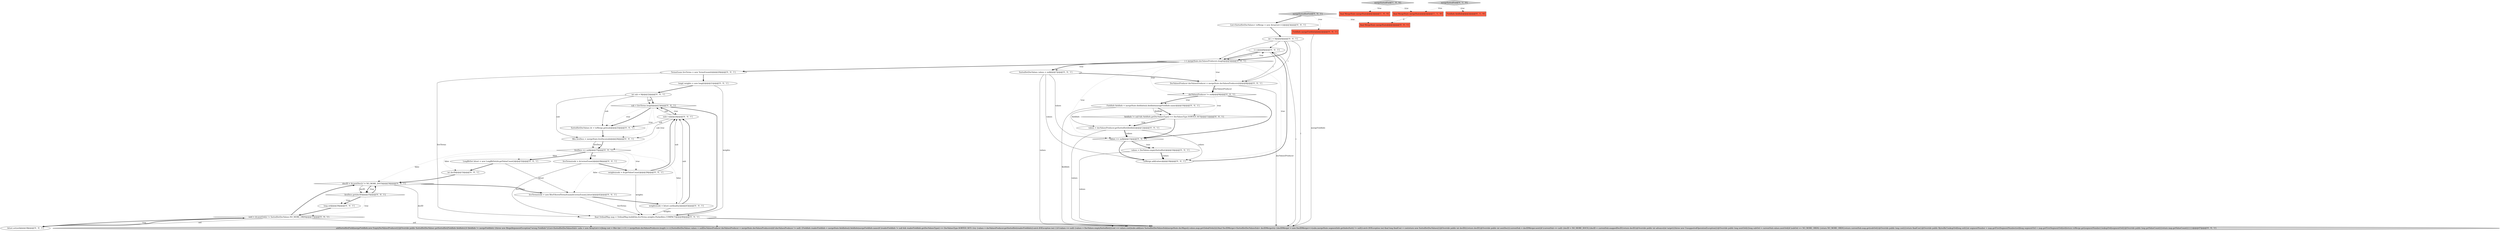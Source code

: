 digraph {
1 [style = filled, label = "mergeSortedField['1', '0', '0']", fillcolor = lightgray, shape = diamond image = "AAA0AAABBB1BBB"];
21 [style = filled, label = "liveTerms(sub( = new BitsFilteredTermsEnum(dv.termsEnum(),bitset)@@@42@@@['0', '0', '1']", fillcolor = white, shape = ellipse image = "AAA0AAABBB3BBB"];
29 [style = filled, label = "i++@@@6@@@['0', '0', '1']", fillcolor = white, shape = ellipse image = "AAA0AAABBB3BBB"];
39 [style = filled, label = "liveDocs.get(docID)@@@35@@@['0', '0', '1']", fillcolor = white, shape = diamond image = "AAA0AAABBB3BBB"];
5 [style = filled, label = "FieldInfo mergeFieldInfo@@@2@@@['0', '0', '1']", fillcolor = tomato, shape = box image = "AAA0AAABBB3BBB"];
34 [style = filled, label = "bitset.set(ord)@@@38@@@['0', '0', '1']", fillcolor = white, shape = ellipse image = "AAA0AAABBB3BBB"];
11 [style = filled, label = "sub < liveTerms.length@@@23@@@['0', '0', '1']", fillcolor = white, shape = diamond image = "AAA0AAABBB3BBB"];
8 [style = filled, label = "values = docValuesProducer.getSortedSet(fieldInfo)@@@12@@@['0', '0', '1']", fillcolor = white, shape = ellipse image = "AAA0AAABBB3BBB"];
25 [style = filled, label = "liveTerms(sub( = dv.termsEnum()@@@28@@@['0', '0', '1']", fillcolor = white, shape = ellipse image = "AAA0AAABBB3BBB"];
22 [style = filled, label = "sub++@@@24@@@['0', '0', '1']", fillcolor = white, shape = ellipse image = "AAA0AAABBB3BBB"];
10 [style = filled, label = "TermsEnum liveTerms = new TermsEnum((((@@@20@@@['0', '0', '1']", fillcolor = white, shape = ellipse image = "AAA0AAABBB3BBB"];
9 [style = filled, label = "fieldInfo != null && fieldInfo.getDocValuesType() == DocValuesType.SORTED_SET@@@11@@@['0', '0', '1']", fillcolor = white, shape = diamond image = "AAA0AAABBB3BBB"];
40 [style = filled, label = "int sub = 0@@@22@@@['0', '0', '1']", fillcolor = white, shape = ellipse image = "AAA0AAABBB3BBB"];
27 [style = filled, label = "final OrdinalMap map = OrdinalMap.build(this,liveTerms,weights,PackedInts.COMPACT)@@@46@@@['0', '0', '1']", fillcolor = white, shape = ellipse image = "AAA0AAABBB3BBB"];
20 [style = filled, label = "(ord = dv.nextOrd()) != SortedSetDocValues.NO_MORE_ORDS@@@37@@@['0', '0', '1']", fillcolor = white, shape = diamond image = "AAA0AAABBB3BBB"];
36 [style = filled, label = "i < mergeState.docValuesProducers.length@@@5@@@['0', '0', '1']", fillcolor = white, shape = diamond image = "AAA0AAABBB3BBB"];
2 [style = filled, label = "final MergeState mergeState@@@2@@@['1', '1', '0']", fillcolor = tomato, shape = box image = "AAA0AAABBB1BBB"];
4 [style = filled, label = "FieldInfo fieldInfo@@@2@@@['0', '1', '0']", fillcolor = tomato, shape = box image = "AAA0AAABBB2BBB"];
30 [style = filled, label = "SortedSetDocValues values = null@@@7@@@['0', '0', '1']", fillcolor = white, shape = ellipse image = "AAA0AAABBB3BBB"];
38 [style = filled, label = "long(( weights = new long((((@@@21@@@['0', '0', '1']", fillcolor = white, shape = ellipse image = "AAA0AAABBB3BBB"];
16 [style = filled, label = "Bits liveDocs = mergeState.liveDocs(sub(@@@26@@@['0', '0', '1']", fillcolor = white, shape = ellipse image = "AAA0AAABBB3BBB"];
23 [style = filled, label = "List<SortedSetDocValues> toMerge = new ArrayList<>()@@@3@@@['0', '0', '1']", fillcolor = white, shape = ellipse image = "AAA0AAABBB3BBB"];
3 [style = filled, label = "mergeSortedField['0', '1', '0']", fillcolor = lightgray, shape = diamond image = "AAA0AAABBB2BBB"];
33 [style = filled, label = "weights(sub( = bitset.cardinality()@@@43@@@['0', '0', '1']", fillcolor = white, shape = ellipse image = "AAA0AAABBB3BBB"];
18 [style = filled, label = "values == null@@@15@@@['0', '0', '1']", fillcolor = white, shape = diamond image = "AAA0AAABBB3BBB"];
13 [style = filled, label = "int docID@@@33@@@['0', '0', '1']", fillcolor = white, shape = ellipse image = "AAA0AAABBB3BBB"];
6 [style = filled, label = "SortedSetDocValues dv = toMerge.get(sub)@@@25@@@['0', '0', '1']", fillcolor = white, shape = ellipse image = "AAA0AAABBB3BBB"];
31 [style = filled, label = "LongBitSet bitset = new LongBitSet(dv.getValueCount())@@@32@@@['0', '0', '1']", fillcolor = white, shape = ellipse image = "AAA0AAABBB3BBB"];
15 [style = filled, label = "DocValuesProducer docValuesProducer = mergeState.docValuesProducers(i(@@@8@@@['0', '0', '1']", fillcolor = white, shape = ellipse image = "AAA0AAABBB3BBB"];
32 [style = filled, label = "toMerge.add(values)@@@18@@@['0', '0', '1']", fillcolor = white, shape = ellipse image = "AAA0AAABBB3BBB"];
17 [style = filled, label = "mergeSortedSetField['0', '0', '1']", fillcolor = lightgray, shape = diamond image = "AAA0AAABBB3BBB"];
37 [style = filled, label = "values = DocValues.emptySortedSet()@@@16@@@['0', '0', '1']", fillcolor = white, shape = ellipse image = "AAA0AAABBB3BBB"];
12 [style = filled, label = "final MergeState mergeState@@@2@@@['0', '0', '1']", fillcolor = tomato, shape = box image = "AAA0AAABBB3BBB"];
35 [style = filled, label = "addSortedSetField(mergeFieldInfo,new EmptyDocValuesProducer(){@Override public SortedSetDocValues getSortedSet(FieldInfo fieldInfo){if (fieldInfo != mergeFieldInfo) {throw new IllegalArgumentException(\"wrong FieldInfo\")}List<SortedSetDocValuesSub> subs = new ArrayList<>()long cost = 0for (int i = 0 i < mergeState.docValuesProducers.length i++){SortedSetDocValues values = nullDocValuesProducer docValuesProducer = mergeState.docValuesProducers(i(if (docValuesProducer != null) {FieldInfo readerFieldInfo = mergeState.fieldInfos(i(.fieldInfo(mergeFieldInfo.name)if (readerFieldInfo != null && readerFieldInfo.getDocValuesType() == DocValuesType.SORTED_SET) {try {values = docValuesProducer.getSortedSet(readerFieldInfo)}catch (IOException ioe) }}if (values == null) {values = DocValues.emptySortedSet()}cost += values.cost()subs.add(new SortedSetDocValuesSub(mergeState.docMaps(i(,values,map.getGlobalOrds(i)))}final DocIDMerger<SortedSetDocValuesSub> docIDMergertry {docIDMerger = new DocIDMerger<>(subs,mergeState.segmentInfo.getIndexSort() != null)}catch (IOException ioe) final long finalCost = costreturn new SortedSetDocValues(){@Override public int docID(){return docID}@Override public int nextDoc(){currentSub = docIDMerger.next()if (currentSub == null) {docID = NO_MORE_DOCS}{docID = currentSub.mappedDocID}return docID}@Override public int advance(int target){throw new UnsupportedOperationException()}@Override public long nextOrd(){long subOrd = currentSub.values.nextOrd()if (subOrd == NO_MORE_ORDS) {return NO_MORE_ORDS}return currentSub.map.get(subOrd)}@Override public long cost(){return finalCost}@Override public BytesRef lookupOrd(long ord){int segmentNumber = map.getFirstSegmentNumber(ord)long segmentOrd = map.getFirstSegmentOrd(ord)return toMerge.get(segmentNumber).lookupOrd(segmentOrd)}@Override public long getValueCount(){return map.getValueCount()}}}})@@@47@@@['0', '0', '1']", fillcolor = lightgray, shape = ellipse image = "AAA0AAABBB3BBB"];
0 [style = filled, label = "final MergeState mergeState@@@2@@@['1', '0', '0']", fillcolor = tomato, shape = box image = "AAA0AAABBB1BBB"];
28 [style = filled, label = "(docID = dv.nextDoc()) != NO_MORE_DOCS@@@34@@@['0', '0', '1']", fillcolor = white, shape = diamond image = "AAA0AAABBB3BBB"];
7 [style = filled, label = "FieldInfo fieldInfo = mergeState.fieldInfos(i(.fieldInfo(mergeFieldInfo.name)@@@10@@@['0', '0', '1']", fillcolor = white, shape = ellipse image = "AAA0AAABBB3BBB"];
24 [style = filled, label = "liveDocs == null@@@27@@@['0', '0', '1']", fillcolor = white, shape = diamond image = "AAA0AAABBB3BBB"];
19 [style = filled, label = "docValuesProducer != null@@@9@@@['0', '0', '1']", fillcolor = white, shape = diamond image = "AAA0AAABBB3BBB"];
14 [style = filled, label = "long ord@@@36@@@['0', '0', '1']", fillcolor = white, shape = ellipse image = "AAA0AAABBB3BBB"];
26 [style = filled, label = "weights(sub( = dv.getValueCount()@@@29@@@['0', '0', '1']", fillcolor = white, shape = ellipse image = "AAA0AAABBB3BBB"];
41 [style = filled, label = "int i = 0@@@4@@@['0', '0', '1']", fillcolor = white, shape = ellipse image = "AAA0AAABBB3BBB"];
34->20 [style = bold, label=""];
24->25 [style = dotted, label="true"];
22->6 [style = solid, label="sub"];
28->35 [style = solid, label="docID"];
24->13 [style = dotted, label="false"];
39->14 [style = bold, label=""];
30->35 [style = solid, label="values"];
7->35 [style = solid, label="fieldInfo"];
21->27 [style = solid, label="liveTerms"];
18->37 [style = dotted, label="true"];
26->22 [style = bold, label=""];
16->24 [style = solid, label="liveDocs"];
7->9 [style = bold, label=""];
2->12 [style = dashed, label="0"];
40->11 [style = bold, label=""];
28->21 [style = bold, label=""];
24->33 [style = dotted, label="false"];
22->16 [style = solid, label="sub"];
18->32 [style = bold, label=""];
37->32 [style = bold, label=""];
31->21 [style = solid, label="bitset"];
1->0 [style = dotted, label="true"];
20->34 [style = dotted, label="true"];
14->20 [style = bold, label=""];
41->35 [style = solid, label="i"];
29->36 [style = bold, label=""];
41->29 [style = solid, label="i"];
29->35 [style = solid, label="i"];
19->18 [style = bold, label=""];
38->27 [style = solid, label="weights"];
28->39 [style = solid, label="docID"];
8->18 [style = bold, label=""];
20->34 [style = bold, label=""];
40->11 [style = solid, label="sub"];
40->6 [style = solid, label="sub"];
24->31 [style = dotted, label="false"];
8->18 [style = solid, label="values"];
9->8 [style = bold, label=""];
30->32 [style = solid, label="values"];
9->8 [style = dotted, label="true"];
36->30 [style = bold, label=""];
37->35 [style = solid, label="values"];
33->22 [style = solid, label="sub"];
15->19 [style = solid, label="docValuesProducer"];
24->26 [style = dotted, label="true"];
19->9 [style = dotted, label="true"];
25->26 [style = bold, label=""];
10->27 [style = solid, label="liveTerms"];
11->16 [style = dotted, label="true"];
36->29 [style = dotted, label="true"];
22->11 [style = solid, label="sub"];
13->28 [style = bold, label=""];
39->20 [style = dotted, label="true"];
5->35 [style = solid, label="mergeFieldInfo"];
22->11 [style = bold, label=""];
24->21 [style = dotted, label="false"];
11->24 [style = dotted, label="true"];
30->15 [style = bold, label=""];
18->37 [style = bold, label=""];
36->15 [style = dotted, label="true"];
15->35 [style = solid, label="docValuesProducer"];
28->39 [style = bold, label=""];
16->24 [style = bold, label=""];
31->13 [style = bold, label=""];
36->32 [style = dotted, label="true"];
19->7 [style = dotted, label="true"];
20->35 [style = solid, label="ord"];
23->41 [style = bold, label=""];
36->19 [style = dotted, label="true"];
15->19 [style = bold, label=""];
17->23 [style = bold, label=""];
27->35 [style = bold, label=""];
39->14 [style = dotted, label="true"];
41->36 [style = bold, label=""];
9->18 [style = bold, label=""];
17->12 [style = dotted, label="true"];
20->34 [style = solid, label="ord"];
24->31 [style = bold, label=""];
29->36 [style = solid, label="i"];
11->6 [style = dotted, label="true"];
24->25 [style = bold, label=""];
41->36 [style = solid, label="i"];
29->15 [style = solid, label="i"];
36->18 [style = dotted, label="true"];
26->22 [style = solid, label="sub"];
38->40 [style = bold, label=""];
36->30 [style = dotted, label="true"];
33->22 [style = bold, label=""];
10->38 [style = bold, label=""];
36->10 [style = bold, label=""];
30->18 [style = solid, label="values"];
21->33 [style = bold, label=""];
24->28 [style = dotted, label="false"];
26->27 [style = solid, label="weights"];
11->6 [style = bold, label=""];
20->28 [style = bold, label=""];
3->4 [style = dotted, label="true"];
11->22 [style = dotted, label="true"];
7->9 [style = solid, label="fieldInfo"];
39->28 [style = bold, label=""];
8->35 [style = solid, label="values"];
32->29 [style = bold, label=""];
40->16 [style = solid, label="sub"];
6->16 [style = bold, label=""];
37->32 [style = solid, label="values"];
41->15 [style = solid, label="i"];
7->8 [style = solid, label="fieldInfo"];
33->27 [style = solid, label="weights"];
1->2 [style = dotted, label="true"];
28->39 [style = dotted, label="true"];
25->27 [style = solid, label="liveTerms"];
19->7 [style = bold, label=""];
3->2 [style = dotted, label="true"];
8->32 [style = solid, label="values"];
11->27 [style = bold, label=""];
17->5 [style = dotted, label="true"];
}

